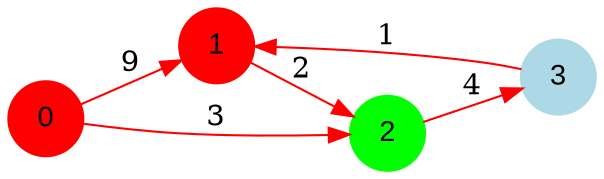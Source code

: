 digraph graphe {
rankdir = LR;
edge [color=red];
0 [fontname="Arial", shape = circle, color=red, style=filled];
1 [fontname="Arial", shape = circle, color=red, style=filled];
2 [fontname="Arial", shape = circle, color=green, style=filled];
3 [fontname="Arial", shape = circle, color=lightblue, style=filled];
	0 -> 1 [label = "9"];
	0 -> 2 [label = "3"];
	1 -> 2 [label = "2"];
	2 -> 3 [label = "4"];
	3 -> 1 [label = "1"];
}